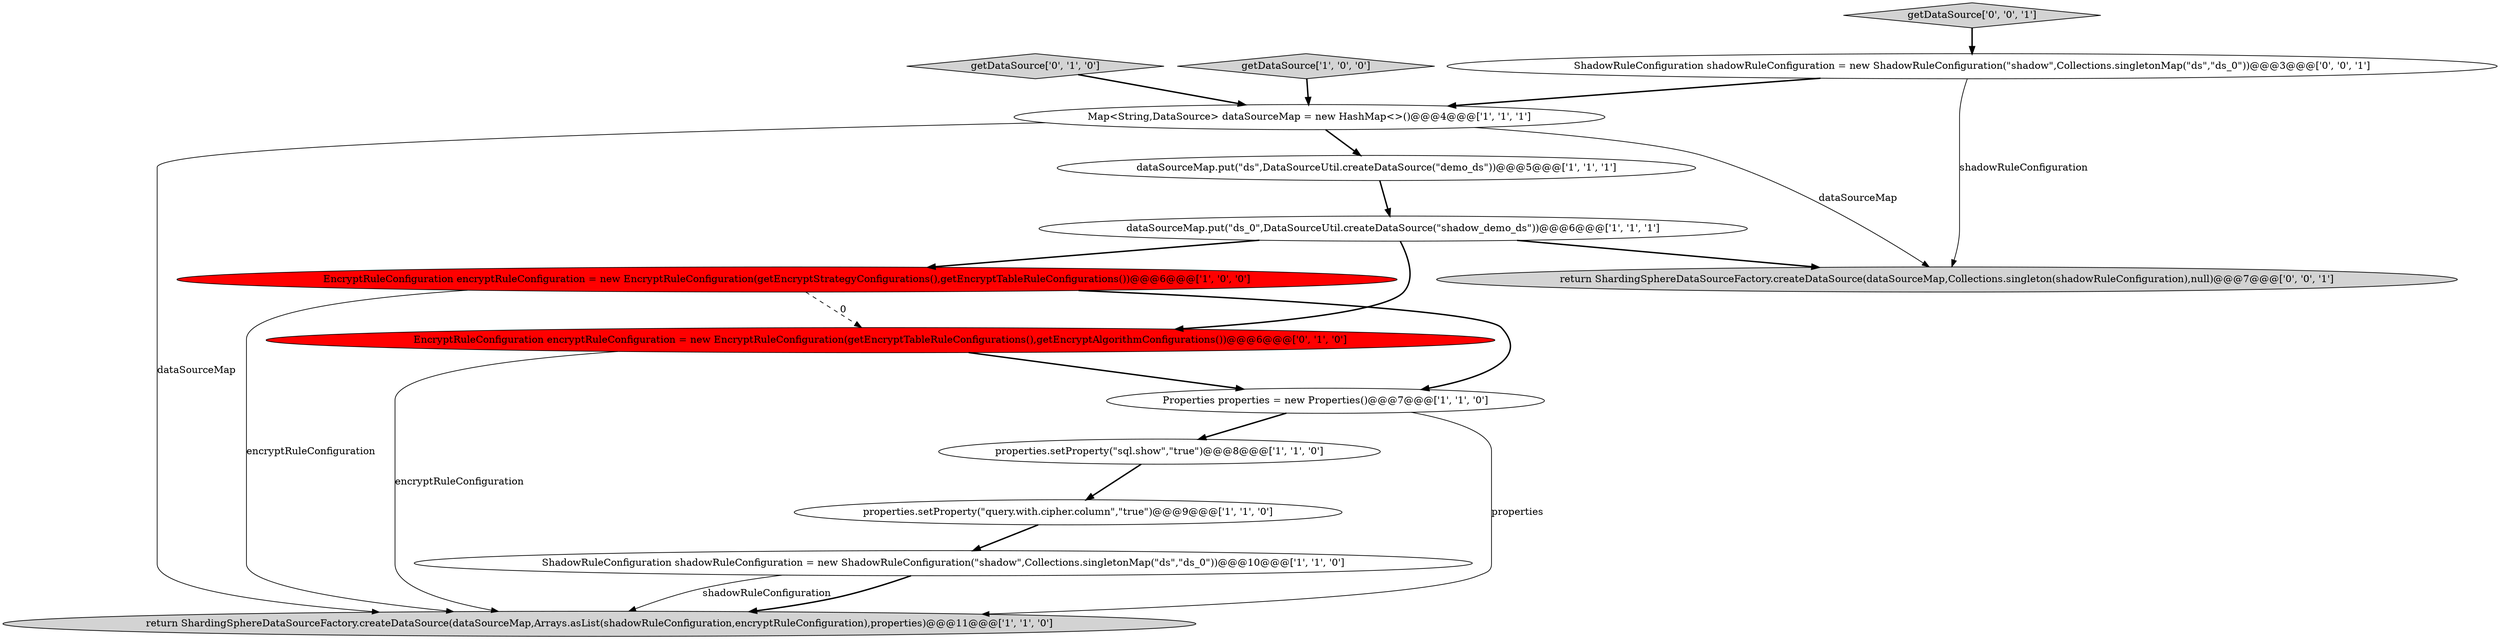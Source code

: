 digraph {
0 [style = filled, label = "dataSourceMap.put(\"ds\",DataSourceUtil.createDataSource(\"demo_ds\"))@@@5@@@['1', '1', '1']", fillcolor = white, shape = ellipse image = "AAA0AAABBB1BBB"];
13 [style = filled, label = "return ShardingSphereDataSourceFactory.createDataSource(dataSourceMap,Collections.singleton(shadowRuleConfiguration),null)@@@7@@@['0', '0', '1']", fillcolor = lightgray, shape = ellipse image = "AAA0AAABBB3BBB"];
6 [style = filled, label = "properties.setProperty(\"query.with.cipher.column\",\"true\")@@@9@@@['1', '1', '0']", fillcolor = white, shape = ellipse image = "AAA0AAABBB1BBB"];
1 [style = filled, label = "EncryptRuleConfiguration encryptRuleConfiguration = new EncryptRuleConfiguration(getEncryptStrategyConfigurations(),getEncryptTableRuleConfigurations())@@@6@@@['1', '0', '0']", fillcolor = red, shape = ellipse image = "AAA1AAABBB1BBB"];
2 [style = filled, label = "return ShardingSphereDataSourceFactory.createDataSource(dataSourceMap,Arrays.asList(shadowRuleConfiguration,encryptRuleConfiguration),properties)@@@11@@@['1', '1', '0']", fillcolor = lightgray, shape = ellipse image = "AAA0AAABBB1BBB"];
7 [style = filled, label = "ShadowRuleConfiguration shadowRuleConfiguration = new ShadowRuleConfiguration(\"shadow\",Collections.singletonMap(\"ds\",\"ds_0\"))@@@10@@@['1', '1', '0']", fillcolor = white, shape = ellipse image = "AAA0AAABBB1BBB"];
3 [style = filled, label = "properties.setProperty(\"sql.show\",\"true\")@@@8@@@['1', '1', '0']", fillcolor = white, shape = ellipse image = "AAA0AAABBB1BBB"];
4 [style = filled, label = "Map<String,DataSource> dataSourceMap = new HashMap<>()@@@4@@@['1', '1', '1']", fillcolor = white, shape = ellipse image = "AAA0AAABBB1BBB"];
12 [style = filled, label = "ShadowRuleConfiguration shadowRuleConfiguration = new ShadowRuleConfiguration(\"shadow\",Collections.singletonMap(\"ds\",\"ds_0\"))@@@3@@@['0', '0', '1']", fillcolor = white, shape = ellipse image = "AAA0AAABBB3BBB"];
14 [style = filled, label = "getDataSource['0', '0', '1']", fillcolor = lightgray, shape = diamond image = "AAA0AAABBB3BBB"];
5 [style = filled, label = "dataSourceMap.put(\"ds_0\",DataSourceUtil.createDataSource(\"shadow_demo_ds\"))@@@6@@@['1', '1', '1']", fillcolor = white, shape = ellipse image = "AAA0AAABBB1BBB"];
9 [style = filled, label = "Properties properties = new Properties()@@@7@@@['1', '1', '0']", fillcolor = white, shape = ellipse image = "AAA0AAABBB1BBB"];
11 [style = filled, label = "EncryptRuleConfiguration encryptRuleConfiguration = new EncryptRuleConfiguration(getEncryptTableRuleConfigurations(),getEncryptAlgorithmConfigurations())@@@6@@@['0', '1', '0']", fillcolor = red, shape = ellipse image = "AAA1AAABBB2BBB"];
8 [style = filled, label = "getDataSource['1', '0', '0']", fillcolor = lightgray, shape = diamond image = "AAA0AAABBB1BBB"];
10 [style = filled, label = "getDataSource['0', '1', '0']", fillcolor = lightgray, shape = diamond image = "AAA0AAABBB2BBB"];
12->13 [style = solid, label="shadowRuleConfiguration"];
4->13 [style = solid, label="dataSourceMap"];
3->6 [style = bold, label=""];
1->2 [style = solid, label="encryptRuleConfiguration"];
11->9 [style = bold, label=""];
11->2 [style = solid, label="encryptRuleConfiguration"];
1->9 [style = bold, label=""];
4->0 [style = bold, label=""];
7->2 [style = solid, label="shadowRuleConfiguration"];
5->1 [style = bold, label=""];
12->4 [style = bold, label=""];
9->2 [style = solid, label="properties"];
7->2 [style = bold, label=""];
1->11 [style = dashed, label="0"];
5->13 [style = bold, label=""];
14->12 [style = bold, label=""];
10->4 [style = bold, label=""];
9->3 [style = bold, label=""];
5->11 [style = bold, label=""];
8->4 [style = bold, label=""];
6->7 [style = bold, label=""];
4->2 [style = solid, label="dataSourceMap"];
0->5 [style = bold, label=""];
}
